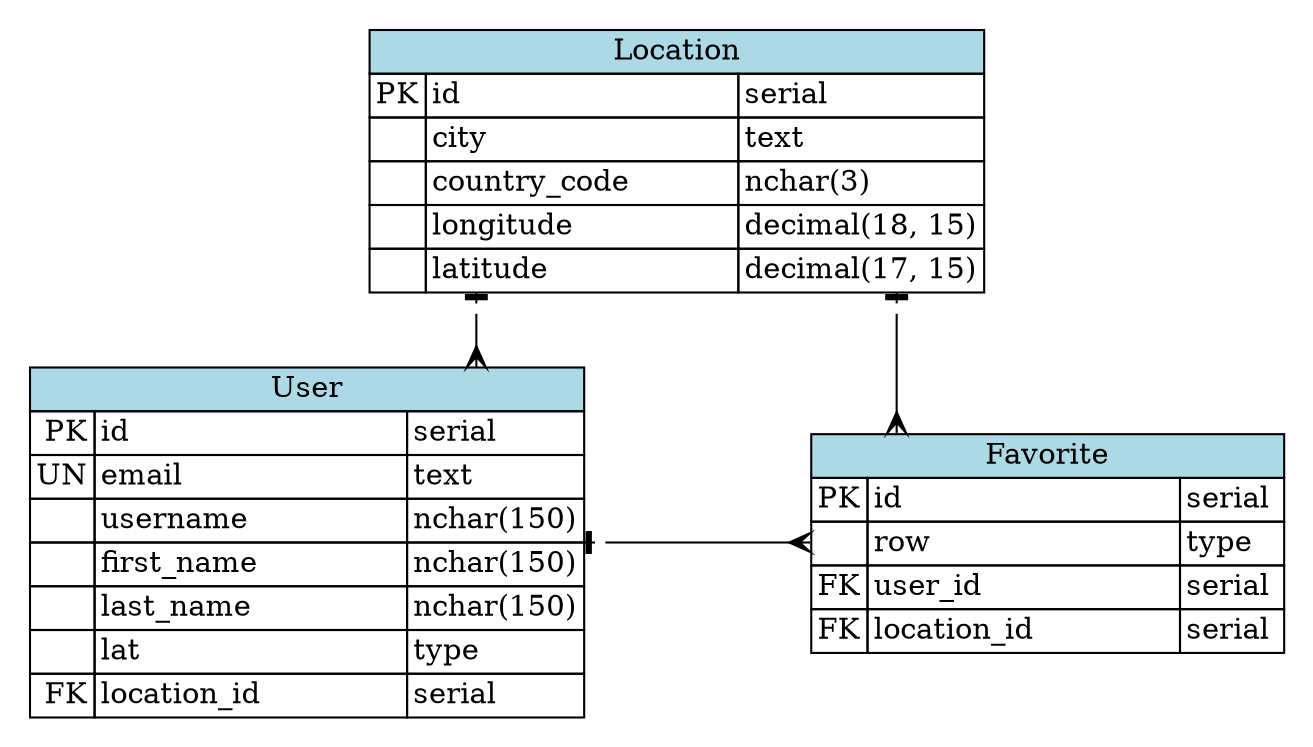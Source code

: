 digraph {
  graph [pad="0.2", nodesep="1.5", splines=ortho]
  node [shape=plain]

  User [label=<
  <table border="0" cellborder="1" cellspacing="0">
    <tr><td bgcolor="lightblue" colspan="3">User</td></tr>
    <tr><td align="right">PK</td><td align="left" width="150px">id</td><td align="left" width="50px">serial</td></tr>
    <tr><td align="right">UN</td><td align="left" width="150px">email</td><td align="left" width="50px">text</td></tr>
    <tr><td align="right"></td><td align="left" width="150px">username</td><td align="left" width="50px">nchar(150)</td></tr>
    <tr><td align="right"></td><td align="left" width="150px">first_name</td><td align="left" width="50px">nchar(150)</td></tr>
    <tr><td align="right"></td><td align="left" width="150px">last_name</td><td align="left" width="50px">nchar(150)</td></tr>
    <tr><td align="right"></td><td align="left" width="150px">lat</td><td align="left" width="50px">type</td></tr>
    <tr><td align="right">FK</td><td align="left" width="150px">location_id</td><td align="left" width="50px">serial</td></tr>
  </table>
  >]

  Favorite [label=<
  <table border="0" cellborder="1" cellspacing="0">
    <tr><td bgcolor="lightblue" colspan="3">Favorite</td></tr>
    <tr><td align="right">PK</td><td align="left" width="150px">id</td><td align="left" width="50px">serial</td></tr>
    <tr><td align="right"></td><td align="left" width="150px">row</td><td align="left" width="50px">type</td></tr>
    <tr><td align="right">FK</td><td align="left" width="150px">user_id</td><td align="left" width="50px">serial</td></tr>
    <tr><td align="right">FK</td><td align="left" width="150px">location_id</td><td align="left" width="50px">serial</td></tr>
  </table>
  >]

  Location [label=<
  <table border="0" cellborder="1" cellspacing="0">
    <tr><td bgcolor="lightblue" colspan="3">Location</td></tr>
    <tr><td align="right">PK</td><td align="left" width="150px">id</td><td align="left" width="50px">serial</td></tr>
    <tr><td align="right"></td><td align="left" width="150px">city</td><td align="left" width="50px">text</td></tr>
    <tr><td align="right"></td><td align="left" width="150px">country_code</td><td align="left" width="50px">nchar(3)</td></tr>
    <tr><td align="right"></td><td align="left" width="150px">longitude</td><td align="left" width="50px">decimal(18, 15)</td></tr>
    <tr><td align="right"></td><td align="left" width="150px">latitude</td><td align="left" width="50px">decimal(17, 15)</td></tr>
  </table>
  >]

  {rank = same; User; Favorite;}


  User -> Favorite [arrowhead=tee, arrowtail=crow, dir=both];
  Location -> User [arrowhead=tee, arrowtail=crow, dir=both];
  Location -> Favorite [arrowhead=tee, arrowtail=crow, dir=both];
}